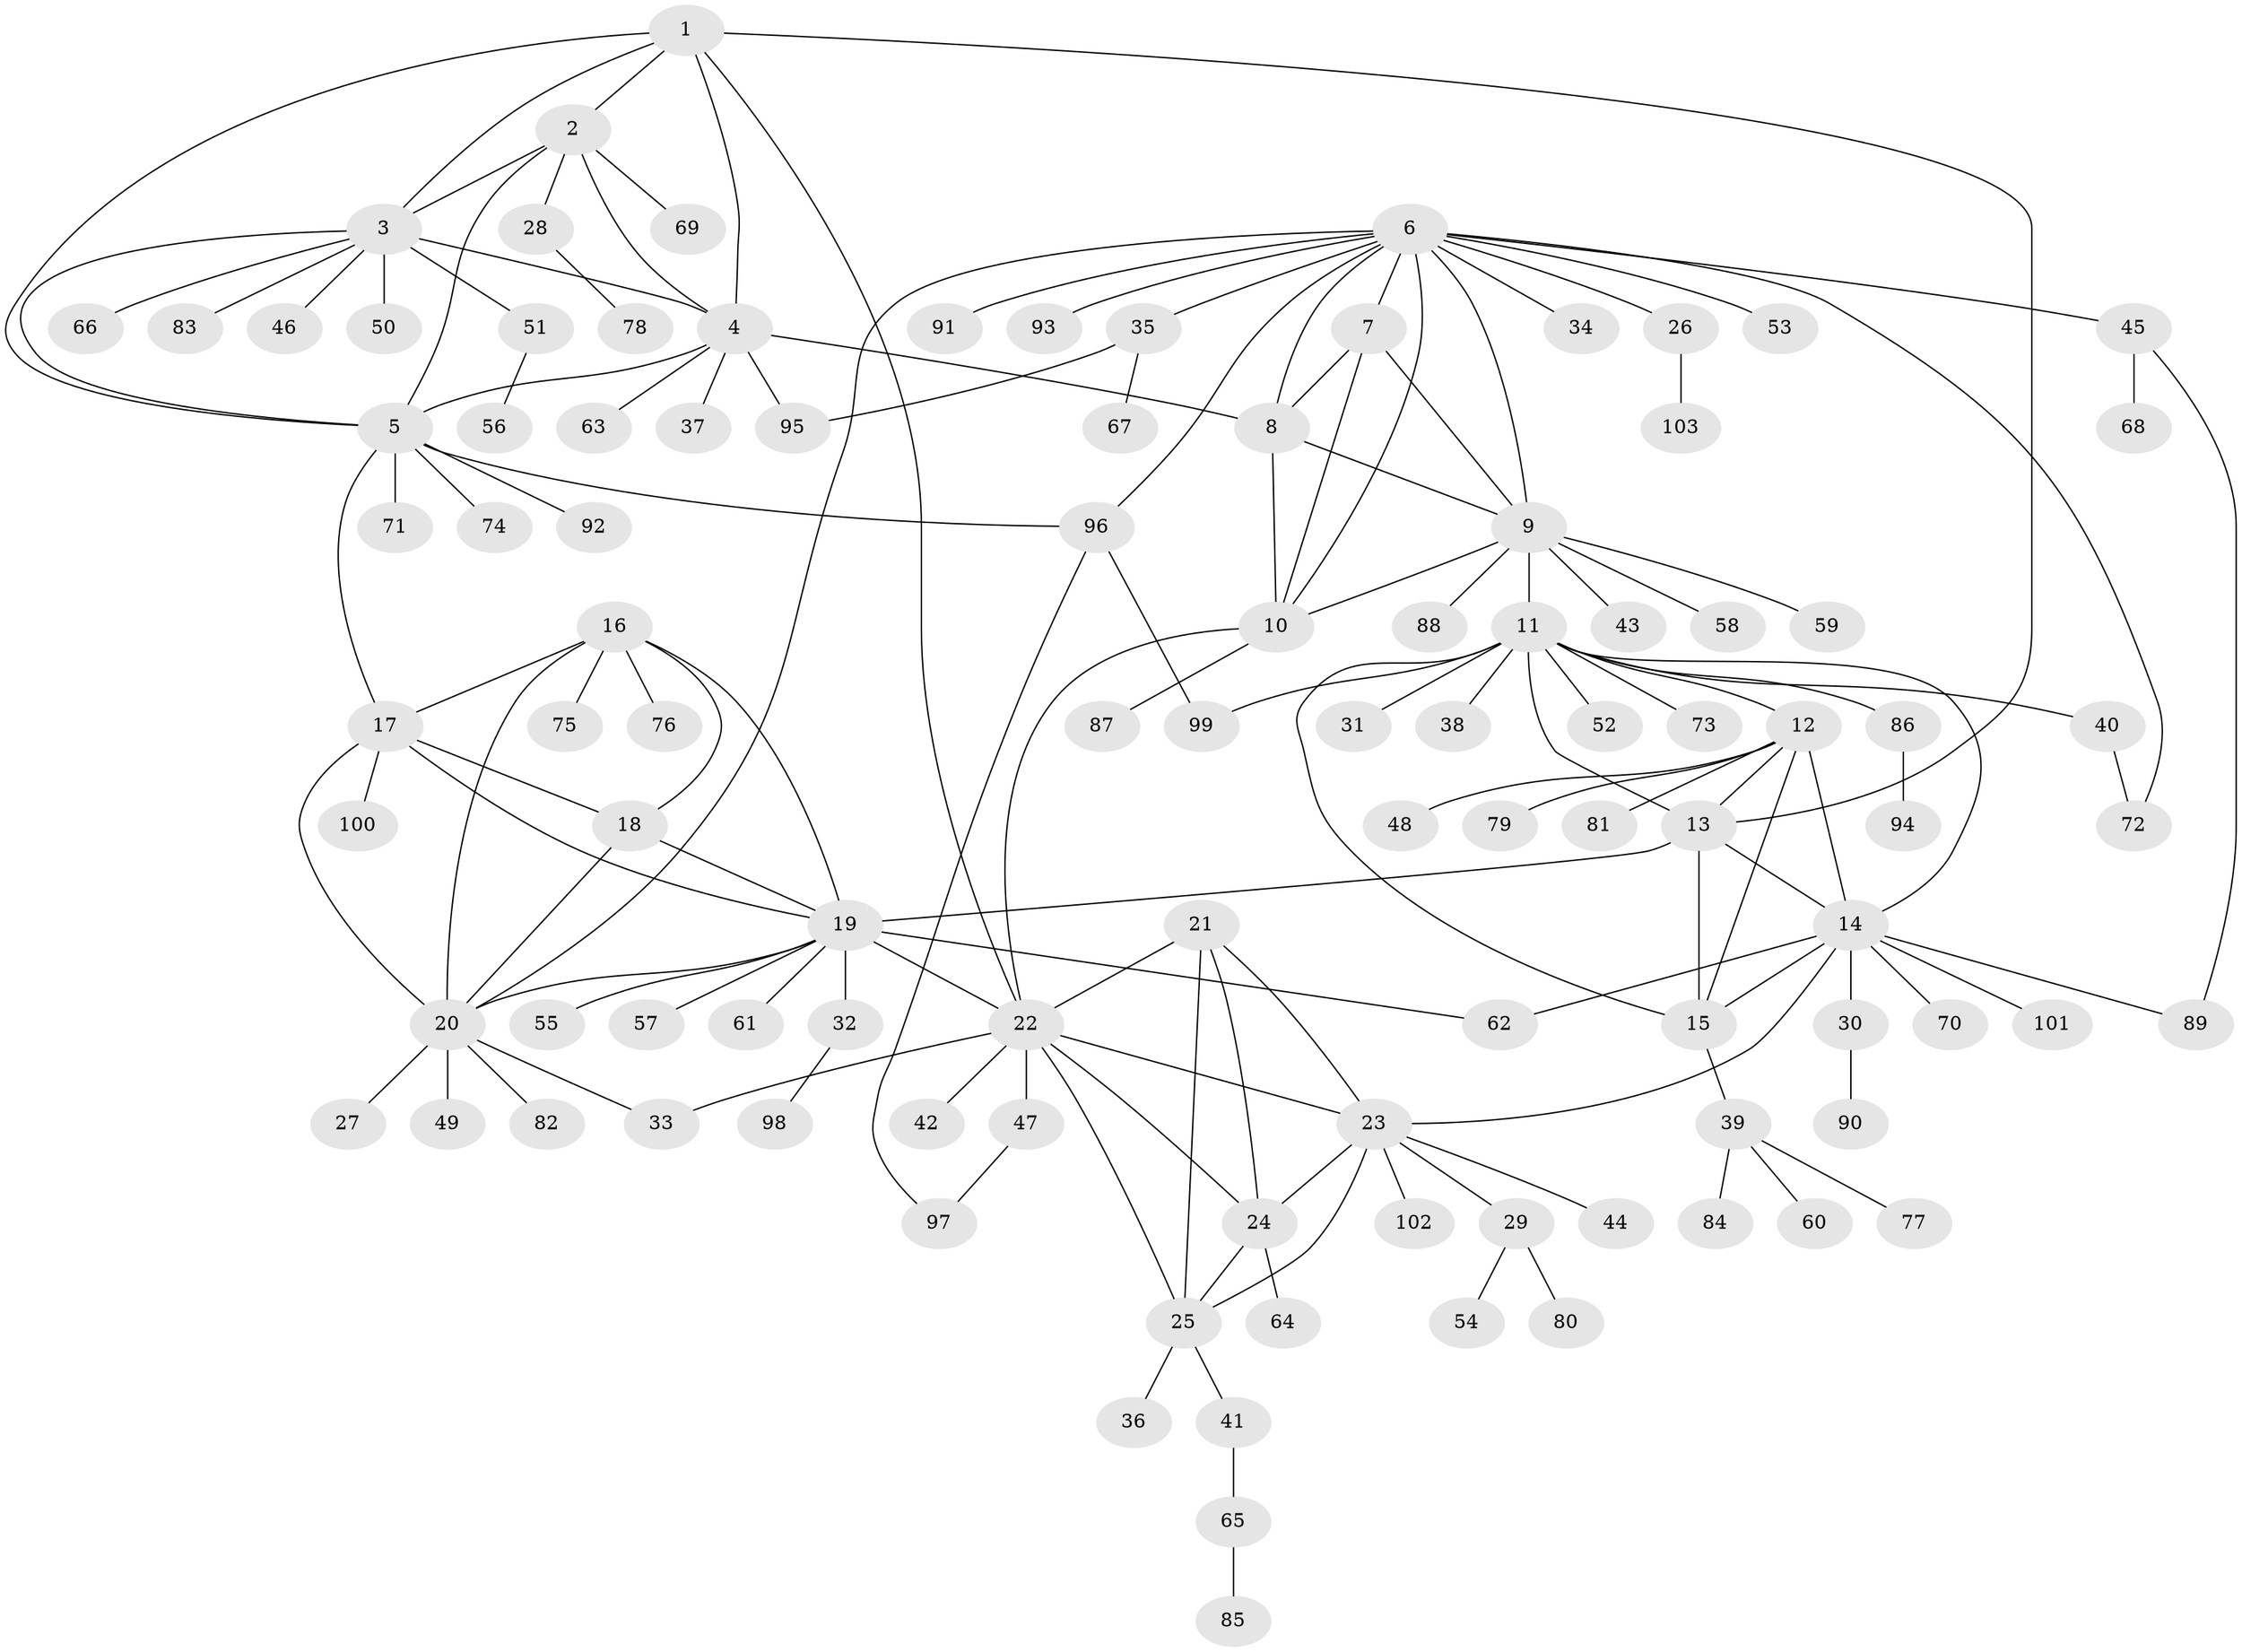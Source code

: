 // Generated by graph-tools (version 1.1) at 2025/37/03/09/25 02:37:39]
// undirected, 103 vertices, 146 edges
graph export_dot {
graph [start="1"]
  node [color=gray90,style=filled];
  1;
  2;
  3;
  4;
  5;
  6;
  7;
  8;
  9;
  10;
  11;
  12;
  13;
  14;
  15;
  16;
  17;
  18;
  19;
  20;
  21;
  22;
  23;
  24;
  25;
  26;
  27;
  28;
  29;
  30;
  31;
  32;
  33;
  34;
  35;
  36;
  37;
  38;
  39;
  40;
  41;
  42;
  43;
  44;
  45;
  46;
  47;
  48;
  49;
  50;
  51;
  52;
  53;
  54;
  55;
  56;
  57;
  58;
  59;
  60;
  61;
  62;
  63;
  64;
  65;
  66;
  67;
  68;
  69;
  70;
  71;
  72;
  73;
  74;
  75;
  76;
  77;
  78;
  79;
  80;
  81;
  82;
  83;
  84;
  85;
  86;
  87;
  88;
  89;
  90;
  91;
  92;
  93;
  94;
  95;
  96;
  97;
  98;
  99;
  100;
  101;
  102;
  103;
  1 -- 2;
  1 -- 3;
  1 -- 4;
  1 -- 5;
  1 -- 13;
  1 -- 22;
  2 -- 3;
  2 -- 4;
  2 -- 5;
  2 -- 28;
  2 -- 69;
  3 -- 4;
  3 -- 5;
  3 -- 46;
  3 -- 50;
  3 -- 51;
  3 -- 66;
  3 -- 83;
  4 -- 5;
  4 -- 8;
  4 -- 37;
  4 -- 63;
  4 -- 95;
  5 -- 17;
  5 -- 71;
  5 -- 74;
  5 -- 92;
  5 -- 96;
  6 -- 7;
  6 -- 8;
  6 -- 9;
  6 -- 10;
  6 -- 20;
  6 -- 26;
  6 -- 34;
  6 -- 35;
  6 -- 45;
  6 -- 53;
  6 -- 72;
  6 -- 91;
  6 -- 93;
  6 -- 96;
  7 -- 8;
  7 -- 9;
  7 -- 10;
  8 -- 9;
  8 -- 10;
  9 -- 10;
  9 -- 11;
  9 -- 43;
  9 -- 58;
  9 -- 59;
  9 -- 88;
  10 -- 22;
  10 -- 87;
  11 -- 12;
  11 -- 13;
  11 -- 14;
  11 -- 15;
  11 -- 31;
  11 -- 38;
  11 -- 40;
  11 -- 52;
  11 -- 73;
  11 -- 86;
  11 -- 99;
  12 -- 13;
  12 -- 14;
  12 -- 15;
  12 -- 48;
  12 -- 79;
  12 -- 81;
  13 -- 14;
  13 -- 15;
  13 -- 19;
  14 -- 15;
  14 -- 23;
  14 -- 30;
  14 -- 62;
  14 -- 70;
  14 -- 89;
  14 -- 101;
  15 -- 39;
  16 -- 17;
  16 -- 18;
  16 -- 19;
  16 -- 20;
  16 -- 75;
  16 -- 76;
  17 -- 18;
  17 -- 19;
  17 -- 20;
  17 -- 100;
  18 -- 19;
  18 -- 20;
  19 -- 20;
  19 -- 22;
  19 -- 32;
  19 -- 55;
  19 -- 57;
  19 -- 61;
  19 -- 62;
  20 -- 27;
  20 -- 33;
  20 -- 49;
  20 -- 82;
  21 -- 22;
  21 -- 23;
  21 -- 24;
  21 -- 25;
  22 -- 23;
  22 -- 24;
  22 -- 25;
  22 -- 33;
  22 -- 42;
  22 -- 47;
  23 -- 24;
  23 -- 25;
  23 -- 29;
  23 -- 44;
  23 -- 102;
  24 -- 25;
  24 -- 64;
  25 -- 36;
  25 -- 41;
  26 -- 103;
  28 -- 78;
  29 -- 54;
  29 -- 80;
  30 -- 90;
  32 -- 98;
  35 -- 67;
  35 -- 95;
  39 -- 60;
  39 -- 77;
  39 -- 84;
  40 -- 72;
  41 -- 65;
  45 -- 68;
  45 -- 89;
  47 -- 97;
  51 -- 56;
  65 -- 85;
  86 -- 94;
  96 -- 97;
  96 -- 99;
}
